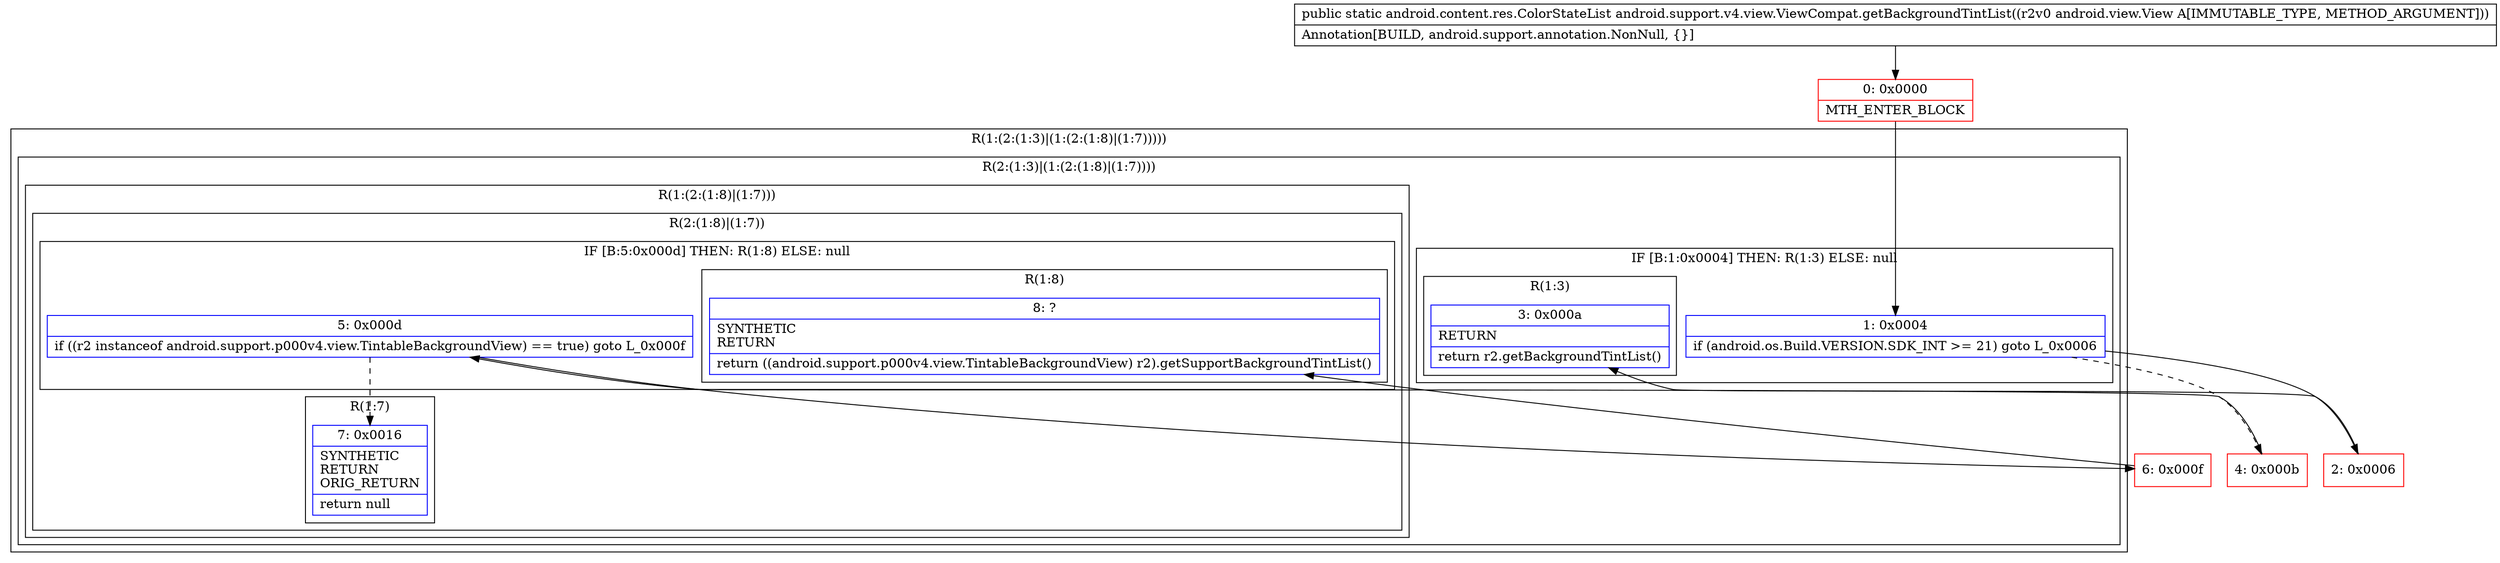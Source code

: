 digraph "CFG forandroid.support.v4.view.ViewCompat.getBackgroundTintList(Landroid\/view\/View;)Landroid\/content\/res\/ColorStateList;" {
subgraph cluster_Region_1433970392 {
label = "R(1:(2:(1:3)|(1:(2:(1:8)|(1:7)))))";
node [shape=record,color=blue];
subgraph cluster_Region_1504414907 {
label = "R(2:(1:3)|(1:(2:(1:8)|(1:7))))";
node [shape=record,color=blue];
subgraph cluster_IfRegion_1280518714 {
label = "IF [B:1:0x0004] THEN: R(1:3) ELSE: null";
node [shape=record,color=blue];
Node_1 [shape=record,label="{1\:\ 0x0004|if (android.os.Build.VERSION.SDK_INT \>= 21) goto L_0x0006\l}"];
subgraph cluster_Region_1547258574 {
label = "R(1:3)";
node [shape=record,color=blue];
Node_3 [shape=record,label="{3\:\ 0x000a|RETURN\l|return r2.getBackgroundTintList()\l}"];
}
}
subgraph cluster_Region_1290234359 {
label = "R(1:(2:(1:8)|(1:7)))";
node [shape=record,color=blue];
subgraph cluster_Region_1236068996 {
label = "R(2:(1:8)|(1:7))";
node [shape=record,color=blue];
subgraph cluster_IfRegion_486218609 {
label = "IF [B:5:0x000d] THEN: R(1:8) ELSE: null";
node [shape=record,color=blue];
Node_5 [shape=record,label="{5\:\ 0x000d|if ((r2 instanceof android.support.p000v4.view.TintableBackgroundView) == true) goto L_0x000f\l}"];
subgraph cluster_Region_167922970 {
label = "R(1:8)";
node [shape=record,color=blue];
Node_8 [shape=record,label="{8\:\ ?|SYNTHETIC\lRETURN\l|return ((android.support.p000v4.view.TintableBackgroundView) r2).getSupportBackgroundTintList()\l}"];
}
}
subgraph cluster_Region_2103256444 {
label = "R(1:7)";
node [shape=record,color=blue];
Node_7 [shape=record,label="{7\:\ 0x0016|SYNTHETIC\lRETURN\lORIG_RETURN\l|return null\l}"];
}
}
}
}
}
Node_0 [shape=record,color=red,label="{0\:\ 0x0000|MTH_ENTER_BLOCK\l}"];
Node_2 [shape=record,color=red,label="{2\:\ 0x0006}"];
Node_4 [shape=record,color=red,label="{4\:\ 0x000b}"];
Node_6 [shape=record,color=red,label="{6\:\ 0x000f}"];
MethodNode[shape=record,label="{public static android.content.res.ColorStateList android.support.v4.view.ViewCompat.getBackgroundTintList((r2v0 android.view.View A[IMMUTABLE_TYPE, METHOD_ARGUMENT]))  | Annotation[BUILD, android.support.annotation.NonNull, \{\}]\l}"];
MethodNode -> Node_0;
Node_1 -> Node_2;
Node_1 -> Node_4[style=dashed];
Node_5 -> Node_6;
Node_5 -> Node_7[style=dashed];
Node_0 -> Node_1;
Node_2 -> Node_3;
Node_4 -> Node_5;
Node_6 -> Node_8;
}

